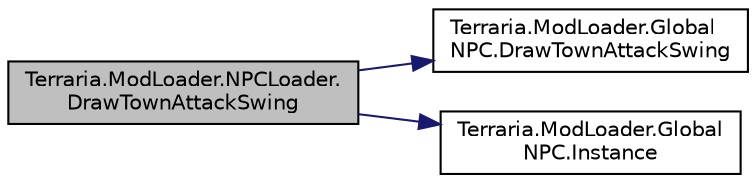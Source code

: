 digraph "Terraria.ModLoader.NPCLoader.DrawTownAttackSwing"
{
  edge [fontname="Helvetica",fontsize="10",labelfontname="Helvetica",labelfontsize="10"];
  node [fontname="Helvetica",fontsize="10",shape=record];
  rankdir="LR";
  Node138 [label="Terraria.ModLoader.NPCLoader.\lDrawTownAttackSwing",height=0.2,width=0.4,color="black", fillcolor="grey75", style="filled", fontcolor="black"];
  Node138 -> Node139 [color="midnightblue",fontsize="10",style="solid",fontname="Helvetica"];
  Node139 [label="Terraria.ModLoader.Global\lNPC.DrawTownAttackSwing",height=0.2,width=0.4,color="black", fillcolor="white", style="filled",URL="$class_terraria_1_1_mod_loader_1_1_global_n_p_c.html#ab83733793daf4ce80ae788b666008038",tooltip="Allows you to customize how a town NPC&#39;s weapon is drawn when the NPC is swinging it (the NPC must ha..."];
  Node138 -> Node140 [color="midnightblue",fontsize="10",style="solid",fontname="Helvetica"];
  Node140 [label="Terraria.ModLoader.Global\lNPC.Instance",height=0.2,width=0.4,color="black", fillcolor="white", style="filled",URL="$class_terraria_1_1_mod_loader_1_1_global_n_p_c.html#a864f48a10f6273f77c6a089b9baa8e4c"];
}
